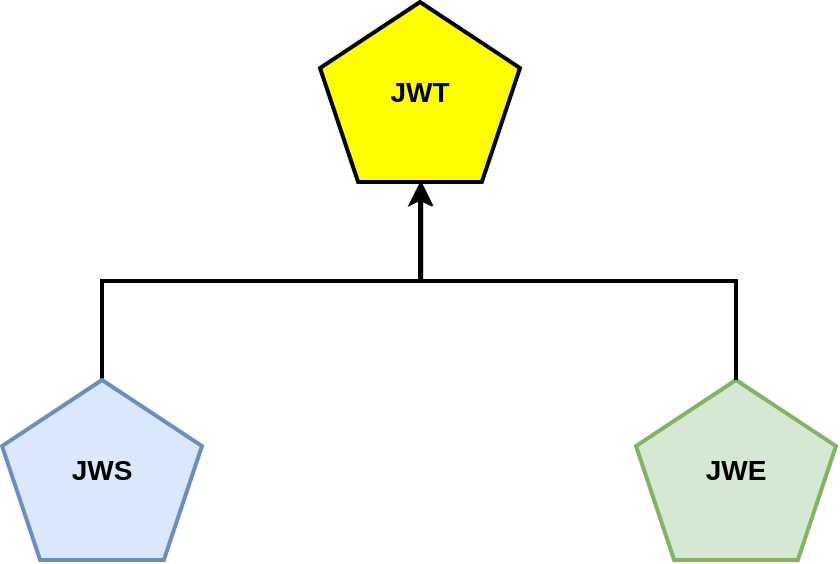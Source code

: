 <mxfile version="26.0.4">
  <diagram name="第 1 页" id="HGwFlrwKFwQhCayAWHU2">
    <mxGraphModel dx="1050" dy="621" grid="0" gridSize="10" guides="1" tooltips="1" connect="1" arrows="1" fold="1" page="0" pageScale="1" pageWidth="827" pageHeight="1169" math="0" shadow="0">
      <root>
        <mxCell id="0" />
        <mxCell id="1" parent="0" />
        <mxCell id="dctVK4vF-EZdwIn3SZnd-7" value="&lt;b&gt;&lt;font style=&quot;font-size: 14px;&quot;&gt;JWT&lt;/font&gt;&lt;/b&gt;" style="whiteSpace=wrap;html=1;shape=mxgraph.basic.pentagon;fillColor=#FFFF00;strokeWidth=2;" vertex="1" parent="1">
          <mxGeometry x="374" y="128" width="100" height="90" as="geometry" />
        </mxCell>
        <mxCell id="dctVK4vF-EZdwIn3SZnd-10" style="edgeStyle=orthogonalEdgeStyle;rounded=0;orthogonalLoop=1;jettySize=auto;html=1;exitX=0.5;exitY=0;exitDx=0;exitDy=0;exitPerimeter=0;strokeWidth=2;" edge="1" parent="1" source="dctVK4vF-EZdwIn3SZnd-8" target="dctVK4vF-EZdwIn3SZnd-7">
          <mxGeometry relative="1" as="geometry" />
        </mxCell>
        <mxCell id="dctVK4vF-EZdwIn3SZnd-8" value="&lt;font style=&quot;font-size: 14px;&quot;&gt;&lt;b&gt;JWS&lt;/b&gt;&lt;/font&gt;" style="whiteSpace=wrap;html=1;shape=mxgraph.basic.pentagon;strokeWidth=2;fillColor=#dae8fc;strokeColor=#6c8ebf;" vertex="1" parent="1">
          <mxGeometry x="215" y="317" width="100" height="90" as="geometry" />
        </mxCell>
        <mxCell id="dctVK4vF-EZdwIn3SZnd-9" value="&lt;b&gt;&lt;font style=&quot;font-size: 14px;&quot;&gt;JWE&lt;/font&gt;&lt;/b&gt;" style="whiteSpace=wrap;html=1;shape=mxgraph.basic.pentagon;fillColor=#d5e8d4;strokeColor=#82b366;strokeWidth=2;" vertex="1" parent="1">
          <mxGeometry x="532" y="317" width="100" height="90" as="geometry" />
        </mxCell>
        <mxCell id="dctVK4vF-EZdwIn3SZnd-11" style="edgeStyle=orthogonalEdgeStyle;rounded=0;orthogonalLoop=1;jettySize=auto;html=1;entryX=0.506;entryY=0.996;entryDx=0;entryDy=0;entryPerimeter=0;exitX=0.5;exitY=0;exitDx=0;exitDy=0;exitPerimeter=0;strokeWidth=2;" edge="1" parent="1" source="dctVK4vF-EZdwIn3SZnd-9" target="dctVK4vF-EZdwIn3SZnd-7">
          <mxGeometry relative="1" as="geometry" />
        </mxCell>
      </root>
    </mxGraphModel>
  </diagram>
</mxfile>
